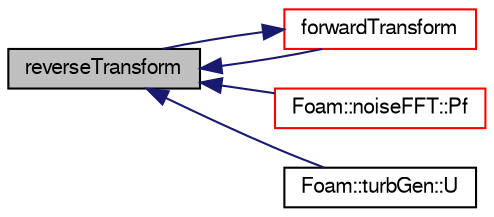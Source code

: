 digraph "reverseTransform"
{
  bgcolor="transparent";
  edge [fontname="FreeSans",fontsize="10",labelfontname="FreeSans",labelfontsize="10"];
  node [fontname="FreeSans",fontsize="10",shape=record];
  rankdir="LR";
  Node87 [label="reverseTransform",height=0.2,width=0.4,color="black", fillcolor="grey75", style="filled", fontcolor="black"];
  Node87 -> Node88 [dir="back",color="midnightblue",fontsize="10",style="solid",fontname="FreeSans"];
  Node88 [label="forwardTransform",height=0.2,width=0.4,color="red",URL="$a28942.html#a909d862c857f6ee70fd15d16a252aafe"];
  Node88 -> Node87 [dir="back",color="midnightblue",fontsize="10",style="solid",fontname="FreeSans"];
  Node87 -> Node91 [dir="back",color="midnightblue",fontsize="10",style="solid",fontname="FreeSans"];
  Node91 [label="Foam::noiseFFT::Pf",height=0.2,width=0.4,color="red",URL="$a28950.html#ae11b7f99d455aef89571ef86c5346460",tooltip="Return the fft of the given pressure data. "];
  Node87 -> Node99 [dir="back",color="midnightblue",fontsize="10",style="solid",fontname="FreeSans"];
  Node99 [label="Foam::turbGen::U",height=0.2,width=0.4,color="black",URL="$a28958.html#ac16b5b99bbcb4a4593ac66c206ec681c",tooltip="Generate and return a velocity field. "];
}

